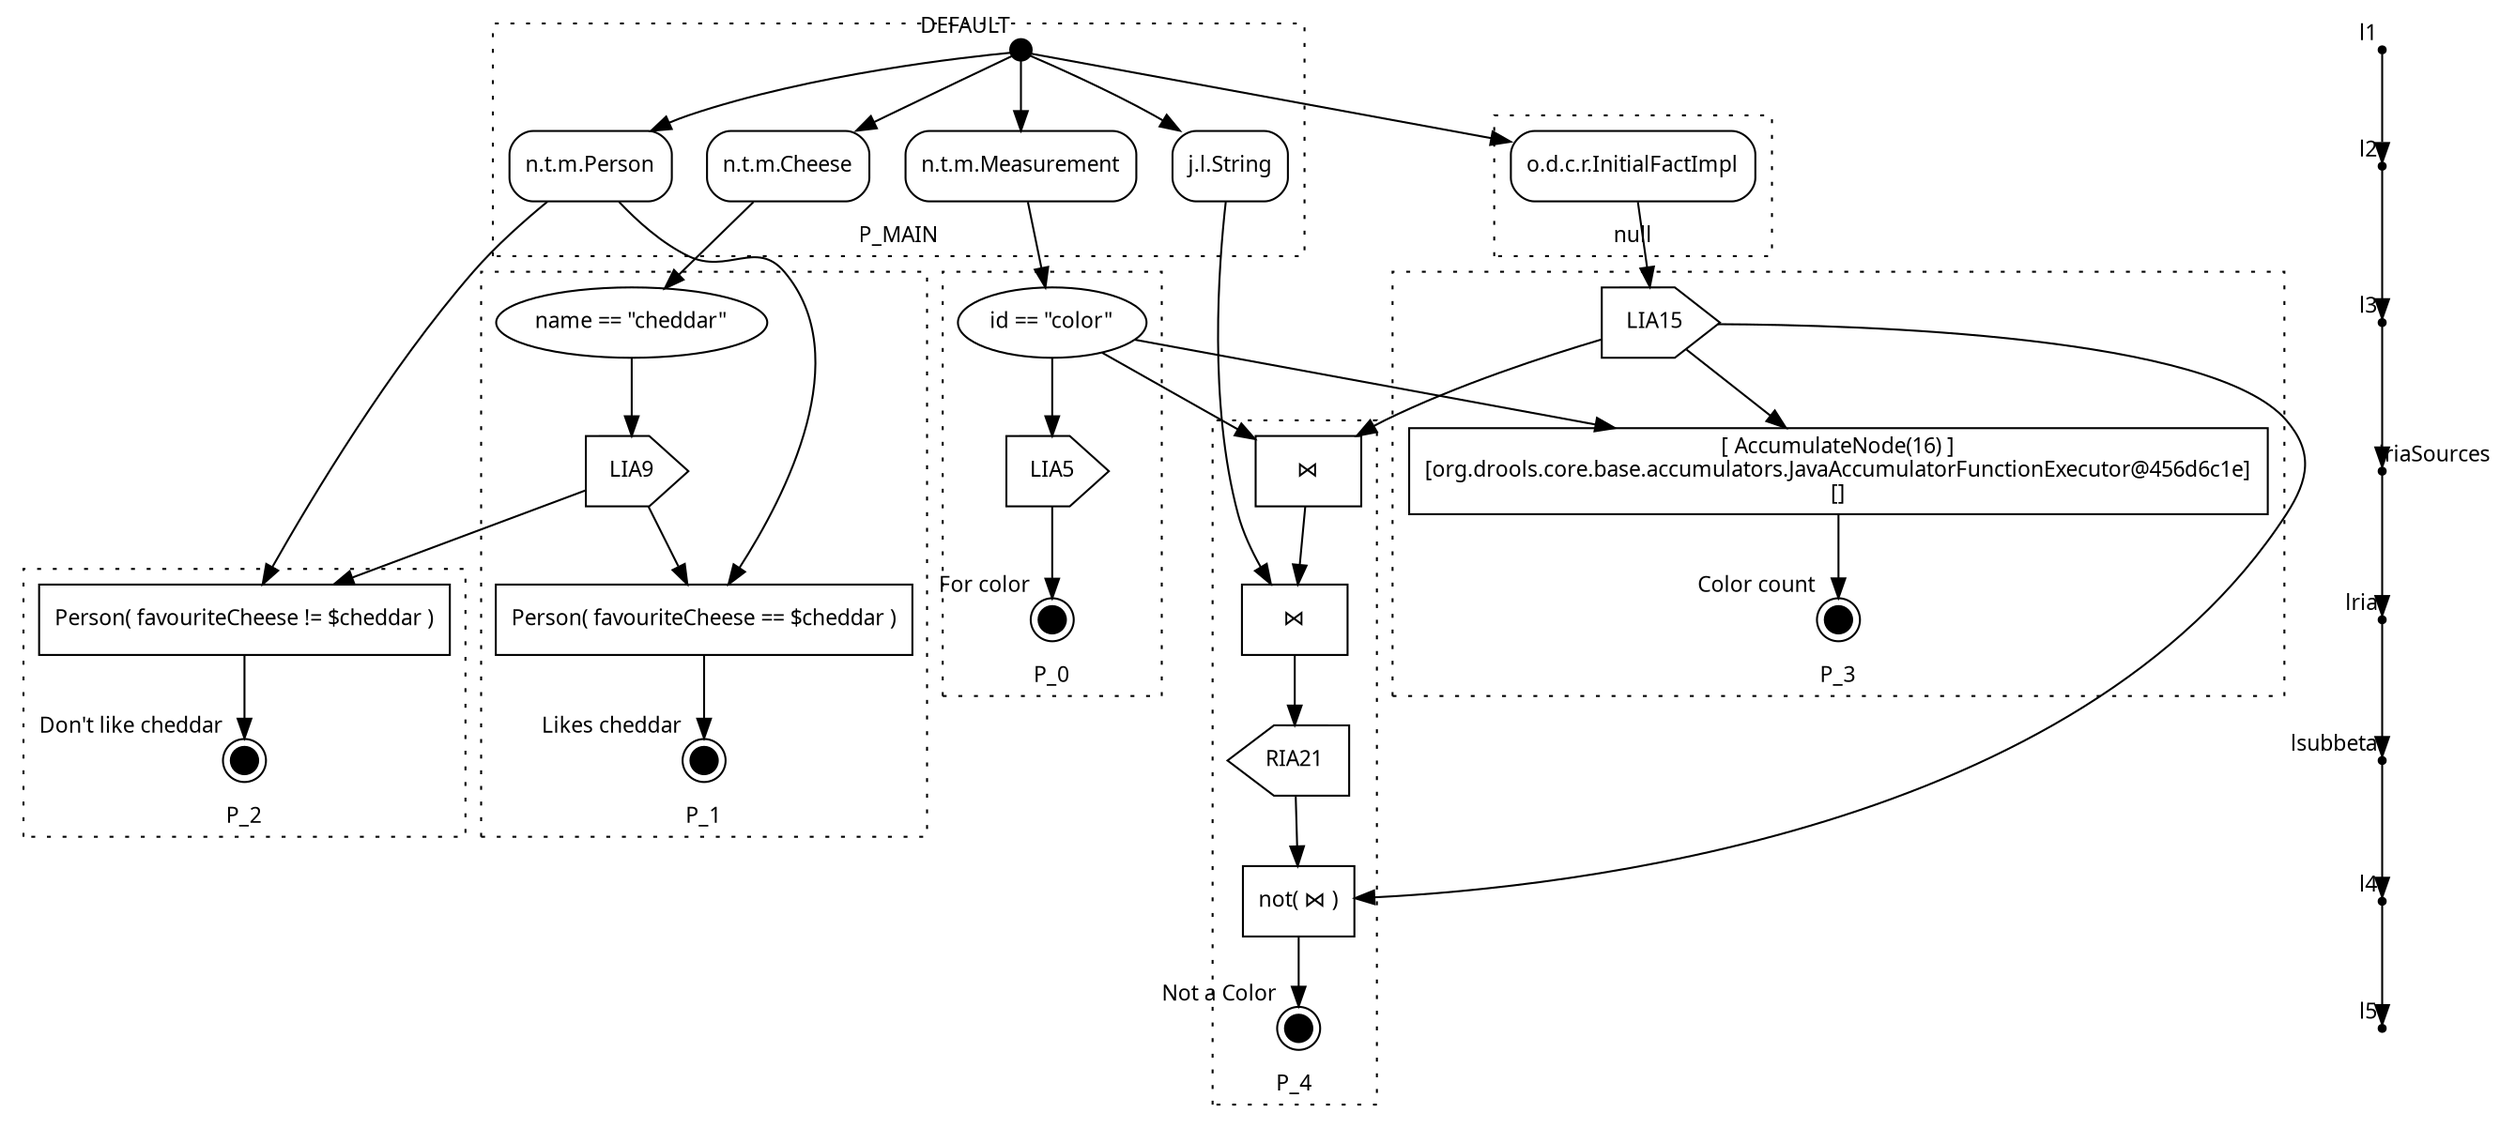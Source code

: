 digraph g {
graph [fontname = "Overpass" fontsize=11];
 node [fontname = "Overpass" fontsize=11];
 edge [fontname = "Overpass" fontsize=11];

EP1 [shape=circle width=0.15 fillcolor=black style=filled label="" xlabel="DEFAULT"] ;
OTN7 [shape=rect style=rounded label="n.t.m.Cheese"] ;
OTN2 [shape=rect style=rounded label="o.d.c.r.InitialFactImpl"] ;
OTN19 [shape=rect style=rounded label="j.l.String"] ;
OTN10 [shape=rect style=rounded label="n.t.m.Person"] ;
OTN3 [shape=rect style=rounded label="n.t.m.Measurement"] ;
AN8 [label="name == \"cheddar\""] ;
AN4 [label="id == \"color\""] ;
LIA9 [shape=house orientation=-90] ;
LIA15 [shape=house orientation=-90] ;
LIA5 [shape=house orientation=-90] ;
RIA21 [shape=house orientation=90] ;
BN16 [shape=box label=<[ AccumulateNode(16) ]<BR/>[org.drools.core.base.accumulators.JavaAccumulatorFunctionExecutor@456d6c1e]<BR/>[]>] ;
BN22 [shape=box label="not( ⋈ )"] ;
BN11 [shape=box label="Person( favouriteCheese == $cheddar )" href="http://drools.org"] ;
BN13 [shape=box label="Person( favouriteCheese != $cheddar )" href="http://drools.org"] ;
BN18 [shape=box label="⋈" href="http://drools.org"] ;
BN20 [shape=box label="⋈" href="http://drools.org"] ;
RTN12 [shape=doublecircle width=0.2 fillcolor=black style=filled label="" xlabel="Likes cheddar" href="http://drools.org"] ;
RTN14 [shape=doublecircle width=0.2 fillcolor=black style=filled label="" xlabel="Don't like cheddar" href="http://drools.org"] ;
RTN17 [shape=doublecircle width=0.2 fillcolor=black style=filled label="" xlabel="Color count" href="http://drools.org"] ;
RTN23 [shape=doublecircle width=0.2 fillcolor=black style=filled label="" xlabel="Not a Color" href="http://drools.org"] ;
RTN6 [shape=doublecircle width=0.2 fillcolor=black style=filled label="" xlabel="For color" href="http://drools.org"] ;

EP1 -> OTN7 ;
OTN7 -> AN8 ;
AN8 -> LIA9 ;
LIA9 -> BN11 ;
BN11 -> RTN12 ;
LIA9 -> BN13 ;
BN13 -> RTN14 ;
EP1 -> OTN2 ;
OTN2 -> LIA15 ;
LIA15 -> BN16 ;
BN16 -> RTN17 ;
LIA15 -> BN18 ;
BN18 -> BN20 ;
BN20 -> RIA21 ;
RIA21 -> BN22 ;
BN22 -> RTN23 ;
LIA15 -> BN22 ;
EP1 -> OTN19 ;
OTN19 -> BN20 ;
EP1 -> OTN10 ;
OTN10 -> BN11 ;
OTN10 -> BN13 ;
EP1 -> OTN3 ;
OTN3 -> AN4 ;
AN4 -> LIA5 ;
LIA5 -> RTN6 ;
AN4 -> BN16 ;
AN4 -> BN18 ;

 subgraph l1{l1[shape=point, xlabel="l1"]; OTN19; OTN2; OTN10; OTN3; OTN7; }
 subgraph l2{l2[shape=point, xlabel="l2"]; AN4; AN8; }
 subgraph l3{l3[shape=point, xlabel="l3"]; LIA15; LIA9; LIA5; }
 subgraph lria{lria[shape=point, xlabel="lria"]; RIA21; }
 subgraph lriaSources{lriaSources[shape=point, xlabel="lriaSources"]; BN18; BN20; }
 subgraph lsubbeta{lsubbeta[shape=point, xlabel="lsubbeta"]; BN22; }
 subgraph l4{l4[shape=point, xlabel="l4"]; BN11; BN16; BN13; }
 subgraph l5{l5[shape=point, xlabel="l5"]; RTN14; RTN17; RTN23; RTN12; RTN6; }
 l1->l2->l3->lriaSources->lria->lsubbeta->l4->l5;

 subgraph cluster_P_0{style=dotted; labelloc=b; label="P_0"; AN4; LIA5; RTN6; }
 subgraph cluster_P_2{style=dotted; labelloc=b; label="P_2"; RTN14; BN13; }
 subgraph cluster_null{style=dotted; labelloc=b; label="null"; OTN2; }
 subgraph cluster_P_1{style=dotted; labelloc=b; label="P_1"; BN11; LIA9; RTN12; AN8; }
 subgraph cluster_P_4{style=dotted; labelloc=b; label="P_4"; RIA21; BN18; BN20; RTN23; BN22; }
 subgraph cluster_P_MAIN{style=dotted; labelloc=b; label="P_MAIN"; OTN19; OTN10; OTN3; OTN7; EP1; }
 subgraph cluster_P_3{style=dotted; labelloc=b; label="P_3"; LIA15; RTN17; BN16; }
}

